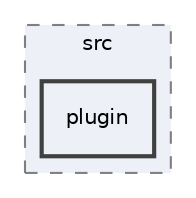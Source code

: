 digraph "/Users/jlu/zeek/src/plugin"
{
 // LATEX_PDF_SIZE
  edge [fontname="Helvetica",fontsize="10",labelfontname="Helvetica",labelfontsize="10"];
  node [fontname="Helvetica",fontsize="10",shape=record];
  compound=true
  subgraph clusterdir_ad5ef0d7ac29eb47ccb661b82fa60e73 {
    graph [ bgcolor="#edf0f7", pencolor="grey50", style="filled,dashed,", label="src", fontname="Helvetica", fontsize="10", URL="dir_ad5ef0d7ac29eb47ccb661b82fa60e73.html"]
  dir_26be533a911087fa484f6b85208d897e [shape=box, label="plugin", style="filled,bold,", fillcolor="#edf0f7", color="grey25", URL="dir_26be533a911087fa484f6b85208d897e.html"];
  }
}
